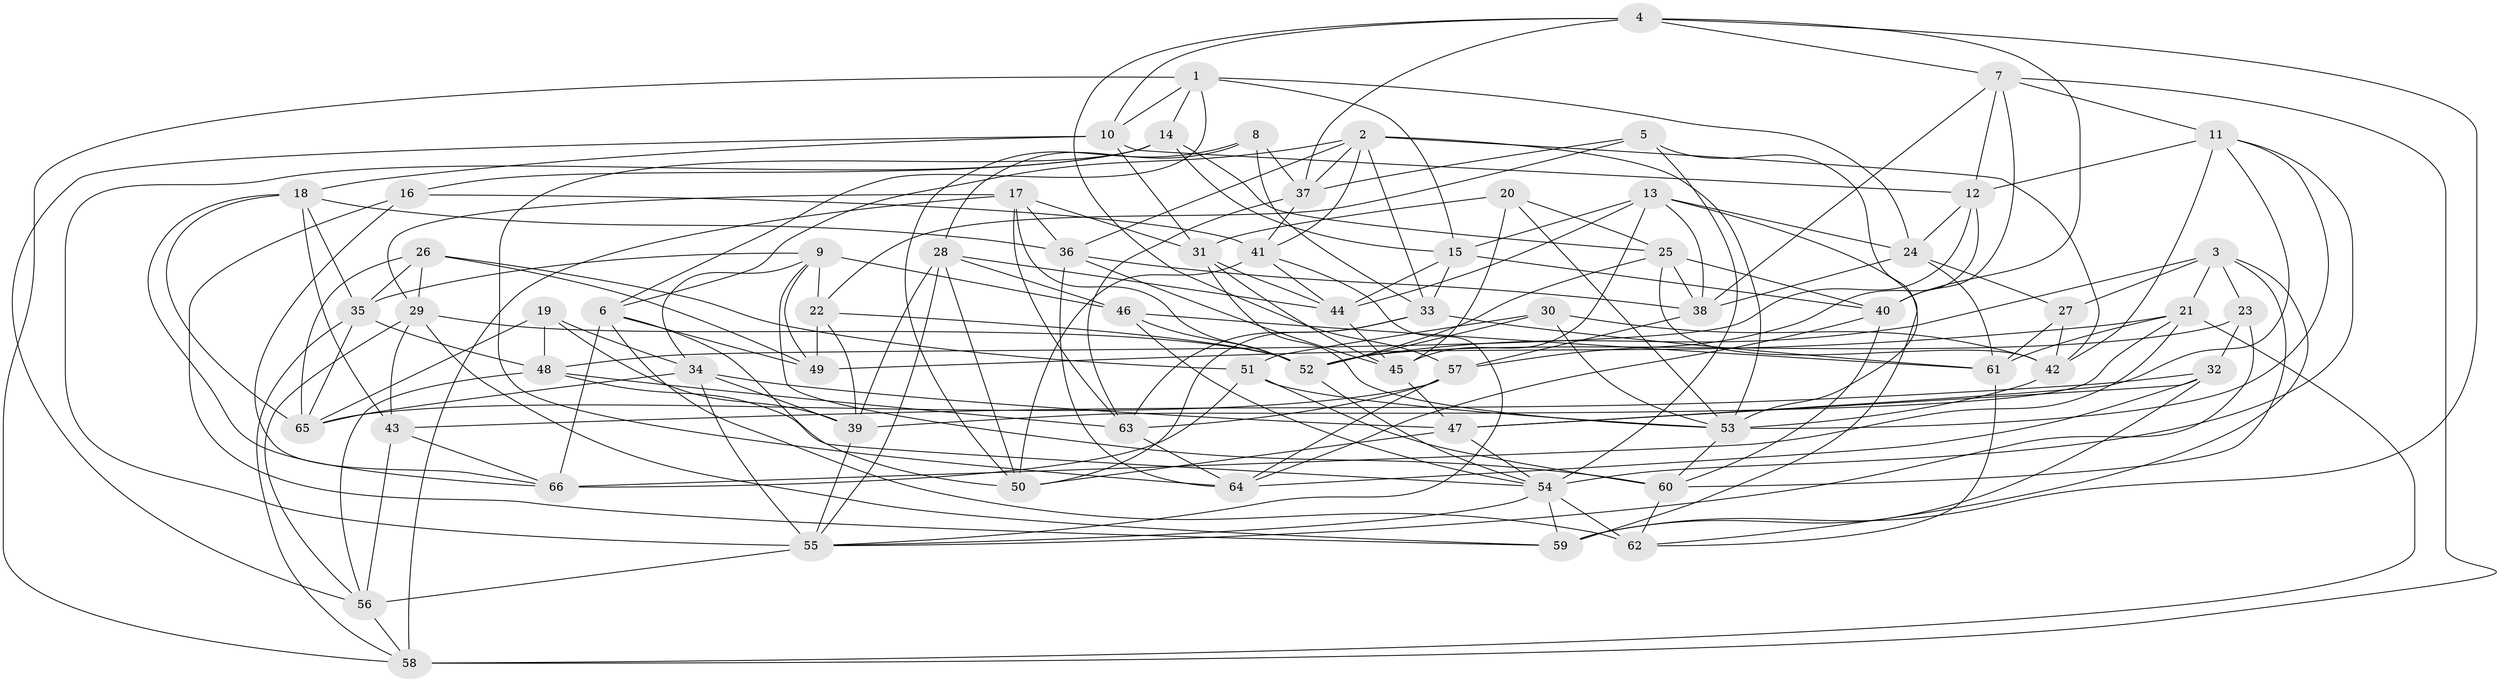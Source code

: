 // original degree distribution, {4: 1.0}
// Generated by graph-tools (version 1.1) at 2025/26/03/09/25 03:26:59]
// undirected, 66 vertices, 192 edges
graph export_dot {
graph [start="1"]
  node [color=gray90,style=filled];
  1;
  2;
  3;
  4;
  5;
  6;
  7;
  8;
  9;
  10;
  11;
  12;
  13;
  14;
  15;
  16;
  17;
  18;
  19;
  20;
  21;
  22;
  23;
  24;
  25;
  26;
  27;
  28;
  29;
  30;
  31;
  32;
  33;
  34;
  35;
  36;
  37;
  38;
  39;
  40;
  41;
  42;
  43;
  44;
  45;
  46;
  47;
  48;
  49;
  50;
  51;
  52;
  53;
  54;
  55;
  56;
  57;
  58;
  59;
  60;
  61;
  62;
  63;
  64;
  65;
  66;
  1 -- 6 [weight=1.0];
  1 -- 10 [weight=1.0];
  1 -- 14 [weight=1.0];
  1 -- 15 [weight=1.0];
  1 -- 24 [weight=1.0];
  1 -- 58 [weight=1.0];
  2 -- 6 [weight=1.0];
  2 -- 33 [weight=1.0];
  2 -- 36 [weight=1.0];
  2 -- 37 [weight=1.0];
  2 -- 41 [weight=1.0];
  2 -- 42 [weight=1.0];
  2 -- 53 [weight=2.0];
  3 -- 21 [weight=1.0];
  3 -- 23 [weight=1.0];
  3 -- 27 [weight=1.0];
  3 -- 52 [weight=1.0];
  3 -- 60 [weight=1.0];
  3 -- 62 [weight=1.0];
  4 -- 7 [weight=1.0];
  4 -- 10 [weight=1.0];
  4 -- 37 [weight=1.0];
  4 -- 40 [weight=1.0];
  4 -- 57 [weight=1.0];
  4 -- 59 [weight=1.0];
  5 -- 22 [weight=1.0];
  5 -- 37 [weight=1.0];
  5 -- 53 [weight=1.0];
  5 -- 54 [weight=1.0];
  6 -- 49 [weight=1.0];
  6 -- 50 [weight=1.0];
  6 -- 62 [weight=1.0];
  6 -- 66 [weight=1.0];
  7 -- 11 [weight=1.0];
  7 -- 12 [weight=1.0];
  7 -- 38 [weight=1.0];
  7 -- 40 [weight=1.0];
  7 -- 58 [weight=1.0];
  8 -- 28 [weight=1.0];
  8 -- 33 [weight=1.0];
  8 -- 37 [weight=1.0];
  8 -- 50 [weight=1.0];
  9 -- 22 [weight=1.0];
  9 -- 34 [weight=1.0];
  9 -- 35 [weight=1.0];
  9 -- 46 [weight=1.0];
  9 -- 49 [weight=1.0];
  9 -- 60 [weight=1.0];
  10 -- 12 [weight=1.0];
  10 -- 18 [weight=1.0];
  10 -- 31 [weight=1.0];
  10 -- 56 [weight=1.0];
  11 -- 12 [weight=1.0];
  11 -- 42 [weight=1.0];
  11 -- 47 [weight=1.0];
  11 -- 53 [weight=1.0];
  11 -- 54 [weight=1.0];
  12 -- 24 [weight=1.0];
  12 -- 48 [weight=1.0];
  12 -- 57 [weight=1.0];
  13 -- 15 [weight=1.0];
  13 -- 24 [weight=1.0];
  13 -- 38 [weight=1.0];
  13 -- 44 [weight=1.0];
  13 -- 45 [weight=1.0];
  13 -- 59 [weight=1.0];
  14 -- 15 [weight=1.0];
  14 -- 16 [weight=1.0];
  14 -- 25 [weight=1.0];
  14 -- 55 [weight=1.0];
  14 -- 64 [weight=1.0];
  15 -- 33 [weight=1.0];
  15 -- 40 [weight=1.0];
  15 -- 44 [weight=1.0];
  16 -- 41 [weight=1.0];
  16 -- 59 [weight=1.0];
  16 -- 66 [weight=1.0];
  17 -- 29 [weight=1.0];
  17 -- 31 [weight=1.0];
  17 -- 36 [weight=1.0];
  17 -- 52 [weight=1.0];
  17 -- 58 [weight=1.0];
  17 -- 63 [weight=1.0];
  18 -- 35 [weight=1.0];
  18 -- 36 [weight=1.0];
  18 -- 43 [weight=1.0];
  18 -- 65 [weight=1.0];
  18 -- 66 [weight=1.0];
  19 -- 34 [weight=1.0];
  19 -- 39 [weight=1.0];
  19 -- 48 [weight=1.0];
  19 -- 65 [weight=1.0];
  20 -- 25 [weight=1.0];
  20 -- 31 [weight=1.0];
  20 -- 45 [weight=1.0];
  20 -- 53 [weight=1.0];
  21 -- 39 [weight=1.0];
  21 -- 49 [weight=1.0];
  21 -- 58 [weight=1.0];
  21 -- 61 [weight=1.0];
  21 -- 66 [weight=1.0];
  22 -- 39 [weight=1.0];
  22 -- 49 [weight=2.0];
  22 -- 52 [weight=1.0];
  23 -- 32 [weight=1.0];
  23 -- 52 [weight=1.0];
  23 -- 55 [weight=1.0];
  24 -- 27 [weight=1.0];
  24 -- 38 [weight=1.0];
  24 -- 61 [weight=1.0];
  25 -- 38 [weight=1.0];
  25 -- 40 [weight=1.0];
  25 -- 42 [weight=1.0];
  25 -- 52 [weight=1.0];
  26 -- 29 [weight=1.0];
  26 -- 35 [weight=1.0];
  26 -- 49 [weight=1.0];
  26 -- 51 [weight=2.0];
  26 -- 65 [weight=1.0];
  27 -- 42 [weight=1.0];
  27 -- 61 [weight=1.0];
  28 -- 39 [weight=1.0];
  28 -- 44 [weight=1.0];
  28 -- 46 [weight=1.0];
  28 -- 50 [weight=1.0];
  28 -- 55 [weight=1.0];
  29 -- 43 [weight=1.0];
  29 -- 52 [weight=1.0];
  29 -- 56 [weight=1.0];
  29 -- 59 [weight=1.0];
  30 -- 42 [weight=1.0];
  30 -- 51 [weight=1.0];
  30 -- 52 [weight=1.0];
  30 -- 53 [weight=1.0];
  31 -- 44 [weight=1.0];
  31 -- 45 [weight=1.0];
  31 -- 53 [weight=1.0];
  32 -- 43 [weight=2.0];
  32 -- 47 [weight=1.0];
  32 -- 59 [weight=1.0];
  32 -- 64 [weight=1.0];
  33 -- 50 [weight=1.0];
  33 -- 61 [weight=1.0];
  33 -- 63 [weight=1.0];
  34 -- 39 [weight=1.0];
  34 -- 47 [weight=1.0];
  34 -- 55 [weight=1.0];
  34 -- 65 [weight=1.0];
  35 -- 48 [weight=1.0];
  35 -- 58 [weight=1.0];
  35 -- 65 [weight=1.0];
  36 -- 38 [weight=1.0];
  36 -- 45 [weight=1.0];
  36 -- 64 [weight=1.0];
  37 -- 41 [weight=1.0];
  37 -- 63 [weight=1.0];
  38 -- 57 [weight=1.0];
  39 -- 55 [weight=1.0];
  40 -- 60 [weight=1.0];
  40 -- 64 [weight=1.0];
  41 -- 44 [weight=1.0];
  41 -- 50 [weight=1.0];
  41 -- 55 [weight=1.0];
  42 -- 53 [weight=1.0];
  43 -- 56 [weight=1.0];
  43 -- 66 [weight=1.0];
  44 -- 45 [weight=1.0];
  45 -- 47 [weight=1.0];
  46 -- 52 [weight=2.0];
  46 -- 54 [weight=1.0];
  46 -- 61 [weight=1.0];
  47 -- 50 [weight=1.0];
  47 -- 54 [weight=1.0];
  48 -- 54 [weight=1.0];
  48 -- 56 [weight=1.0];
  48 -- 63 [weight=1.0];
  51 -- 53 [weight=1.0];
  51 -- 60 [weight=1.0];
  51 -- 66 [weight=1.0];
  52 -- 54 [weight=1.0];
  53 -- 60 [weight=1.0];
  54 -- 55 [weight=1.0];
  54 -- 59 [weight=1.0];
  54 -- 62 [weight=2.0];
  55 -- 56 [weight=1.0];
  56 -- 58 [weight=1.0];
  57 -- 63 [weight=1.0];
  57 -- 64 [weight=1.0];
  57 -- 65 [weight=1.0];
  60 -- 62 [weight=1.0];
  61 -- 62 [weight=1.0];
  63 -- 64 [weight=1.0];
}
